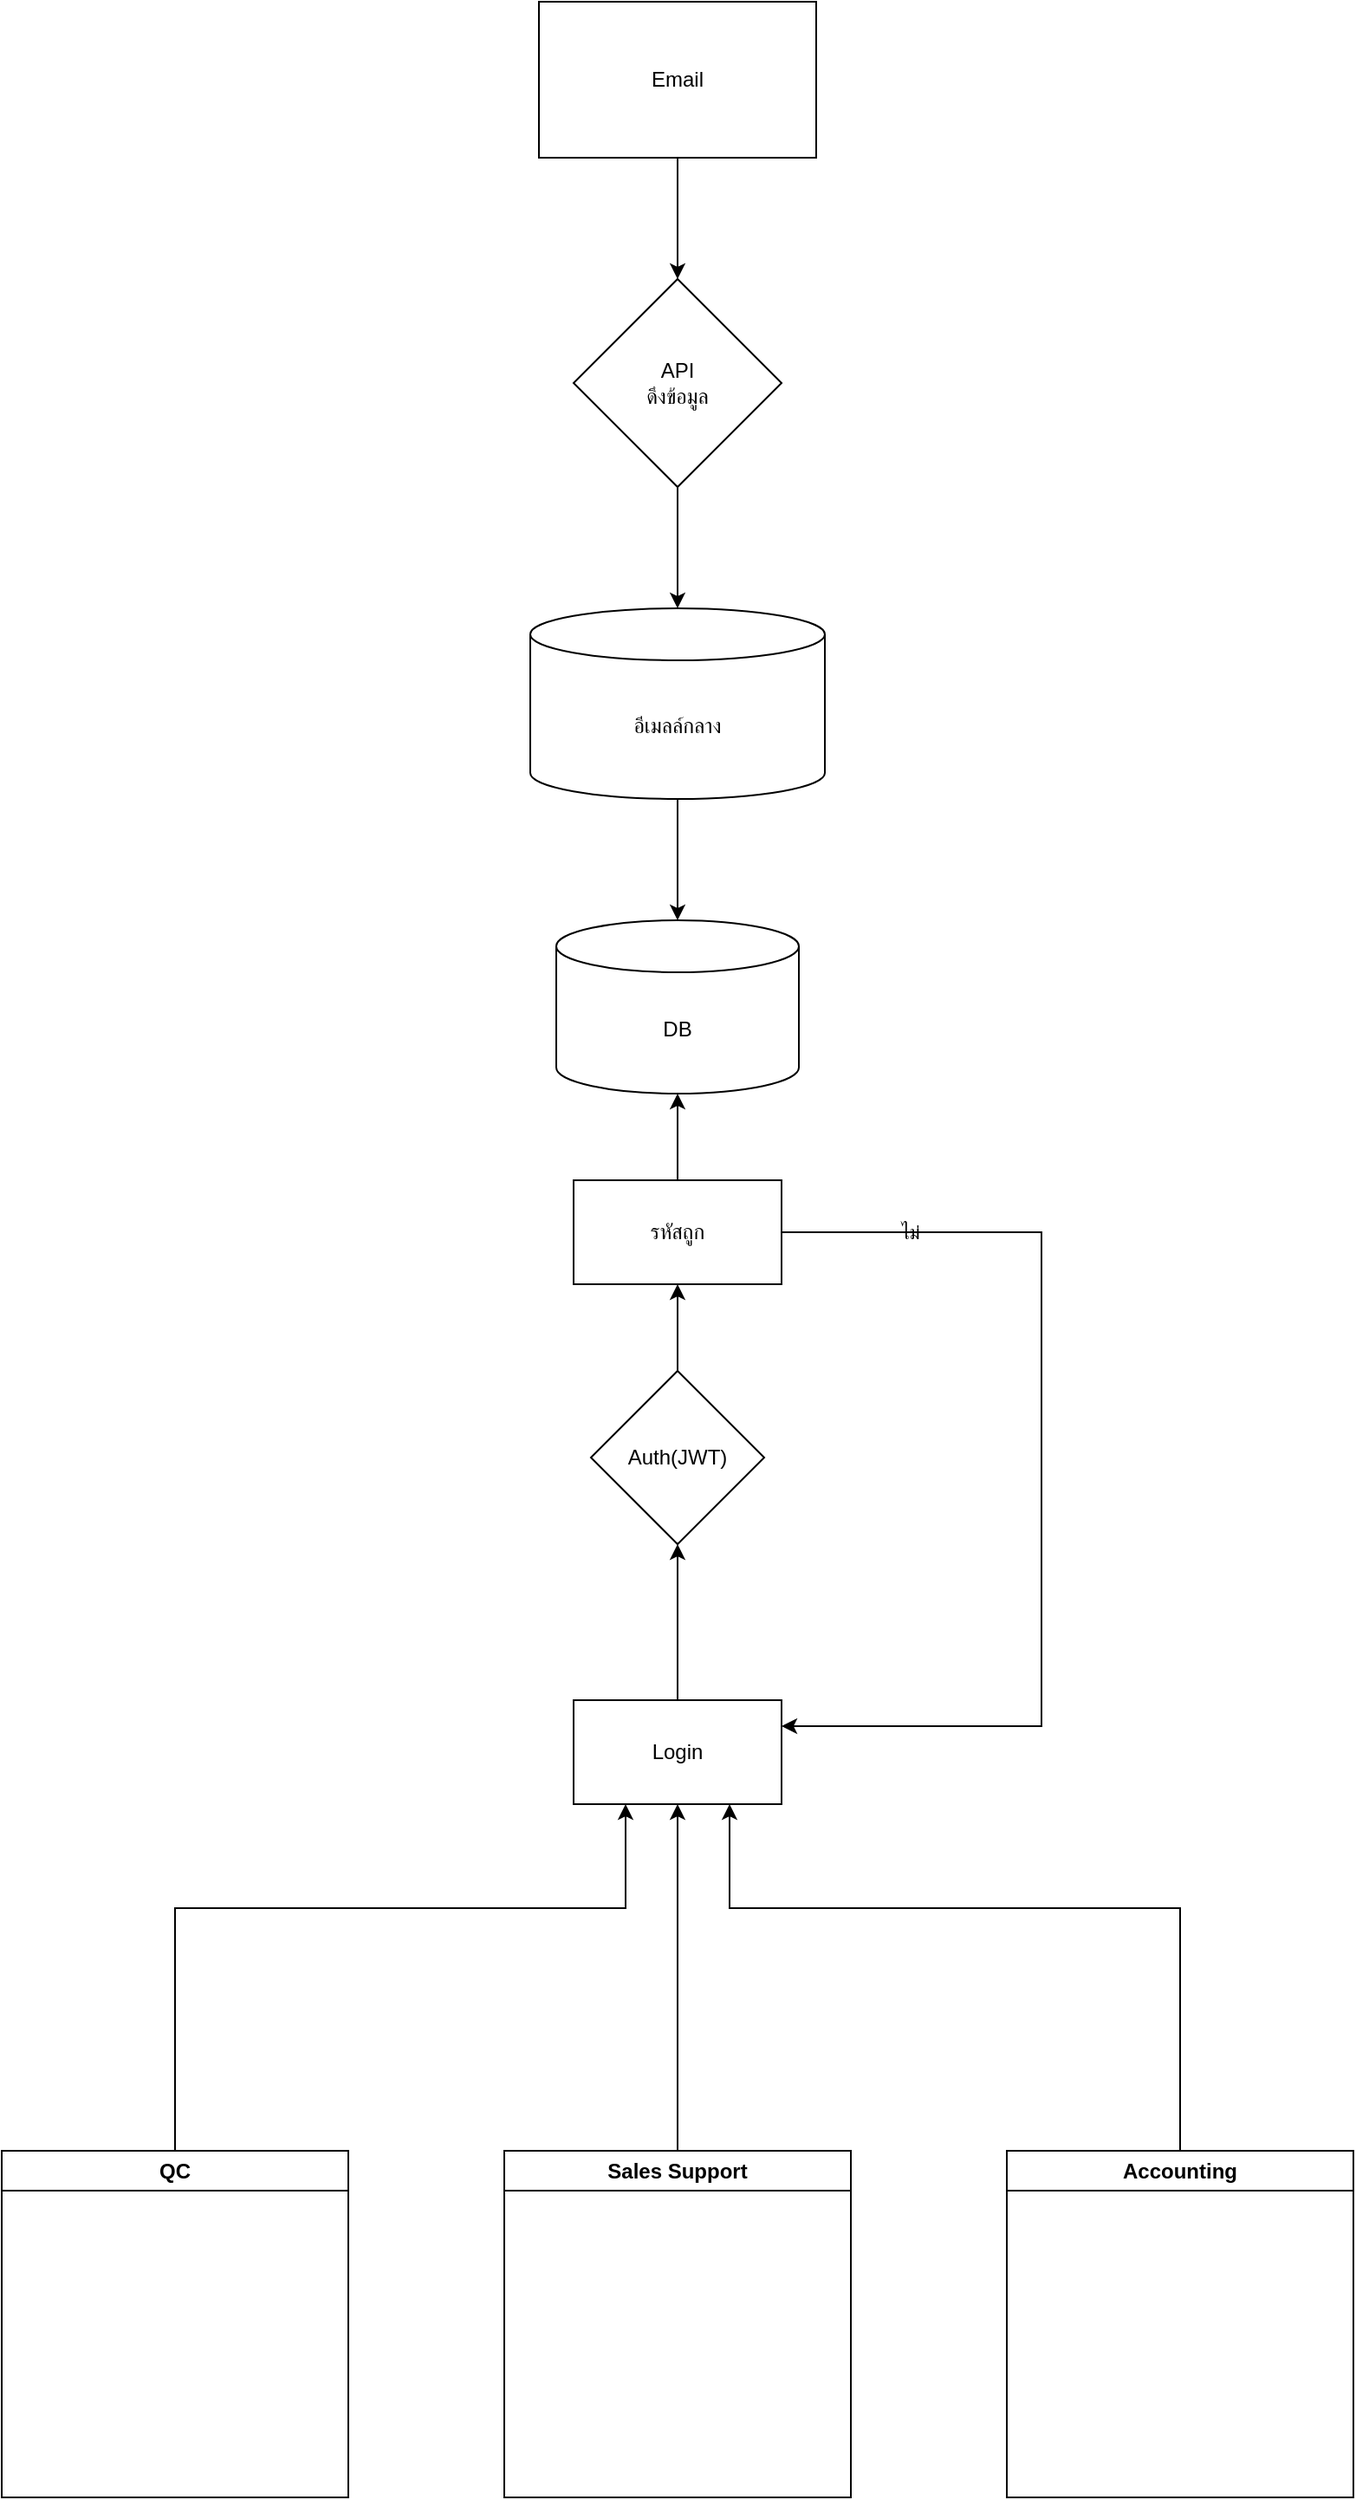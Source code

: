 <mxfile version="26.2.15">
  <diagram name="Page-1" id="cvrVGNBhK4ivAbXi3VPs">
    <mxGraphModel dx="1678" dy="2089" grid="1" gridSize="10" guides="1" tooltips="1" connect="1" arrows="1" fold="1" page="1" pageScale="1" pageWidth="850" pageHeight="1100" background="none" math="0" shadow="0">
      <root>
        <mxCell id="0" />
        <mxCell id="1" parent="0" />
        <mxCell id="igM3qpSpEWUQtdZvp9MZ-2" value="DB" style="shape=cylinder3;whiteSpace=wrap;html=1;boundedLbl=1;backgroundOutline=1;size=15;labelBackgroundColor=none;" vertex="1" parent="1">
          <mxGeometry x="350" y="460" width="140" height="100" as="geometry" />
        </mxCell>
        <mxCell id="igM3qpSpEWUQtdZvp9MZ-34" style="edgeStyle=orthogonalEdgeStyle;rounded=0;orthogonalLoop=1;jettySize=auto;html=1;entryX=0.25;entryY=1;entryDx=0;entryDy=0;labelBackgroundColor=none;fontColor=default;" edge="1" parent="1" source="igM3qpSpEWUQtdZvp9MZ-3" target="igM3qpSpEWUQtdZvp9MZ-33">
          <mxGeometry relative="1" as="geometry">
            <Array as="points">
              <mxPoint x="130" y="1030" />
              <mxPoint x="390" y="1030" />
            </Array>
          </mxGeometry>
        </mxCell>
        <mxCell id="igM3qpSpEWUQtdZvp9MZ-3" value="QC" style="swimlane;whiteSpace=wrap;html=1;labelBackgroundColor=none;" vertex="1" parent="1">
          <mxGeometry x="30" y="1170" width="200" height="200" as="geometry" />
        </mxCell>
        <mxCell id="igM3qpSpEWUQtdZvp9MZ-36" style="edgeStyle=orthogonalEdgeStyle;rounded=0;orthogonalLoop=1;jettySize=auto;html=1;entryX=0.5;entryY=1;entryDx=0;entryDy=0;labelBackgroundColor=none;fontColor=default;" edge="1" parent="1" source="igM3qpSpEWUQtdZvp9MZ-6" target="igM3qpSpEWUQtdZvp9MZ-33">
          <mxGeometry relative="1" as="geometry" />
        </mxCell>
        <mxCell id="igM3qpSpEWUQtdZvp9MZ-6" value="Sales Support" style="swimlane;whiteSpace=wrap;html=1;startSize=23;labelBackgroundColor=none;" vertex="1" parent="1">
          <mxGeometry x="320" y="1170" width="200" height="200" as="geometry" />
        </mxCell>
        <mxCell id="igM3qpSpEWUQtdZvp9MZ-42" style="edgeStyle=orthogonalEdgeStyle;rounded=0;orthogonalLoop=1;jettySize=auto;html=1;entryX=0.75;entryY=1;entryDx=0;entryDy=0;labelBackgroundColor=none;fontColor=default;" edge="1" parent="1" source="igM3qpSpEWUQtdZvp9MZ-7" target="igM3qpSpEWUQtdZvp9MZ-33">
          <mxGeometry relative="1" as="geometry">
            <Array as="points">
              <mxPoint x="710" y="1030" />
              <mxPoint x="450" y="1030" />
            </Array>
          </mxGeometry>
        </mxCell>
        <mxCell id="igM3qpSpEWUQtdZvp9MZ-7" value="Accounting" style="swimlane;whiteSpace=wrap;html=1;labelBackgroundColor=none;" vertex="1" parent="1">
          <mxGeometry x="610" y="1170" width="200" height="200" as="geometry" />
        </mxCell>
        <mxCell id="igM3qpSpEWUQtdZvp9MZ-30" style="edgeStyle=orthogonalEdgeStyle;rounded=0;orthogonalLoop=1;jettySize=auto;html=1;labelBackgroundColor=none;fontColor=default;" edge="1" parent="1" source="igM3qpSpEWUQtdZvp9MZ-8" target="igM3qpSpEWUQtdZvp9MZ-28">
          <mxGeometry relative="1" as="geometry" />
        </mxCell>
        <mxCell id="igM3qpSpEWUQtdZvp9MZ-8" value="Auth(JWT)" style="rhombus;whiteSpace=wrap;html=1;labelBackgroundColor=none;" vertex="1" parent="1">
          <mxGeometry x="370" y="720" width="100" height="100" as="geometry" />
        </mxCell>
        <mxCell id="igM3qpSpEWUQtdZvp9MZ-17" style="edgeStyle=orthogonalEdgeStyle;rounded=0;orthogonalLoop=1;jettySize=auto;html=1;labelBackgroundColor=none;fontColor=default;" edge="1" parent="1" source="igM3qpSpEWUQtdZvp9MZ-15" target="igM3qpSpEWUQtdZvp9MZ-16">
          <mxGeometry relative="1" as="geometry" />
        </mxCell>
        <mxCell id="igM3qpSpEWUQtdZvp9MZ-15" value="Email" style="rounded=0;whiteSpace=wrap;html=1;labelBackgroundColor=none;" vertex="1" parent="1">
          <mxGeometry x="340" y="-70" width="160" height="90" as="geometry" />
        </mxCell>
        <mxCell id="igM3qpSpEWUQtdZvp9MZ-44" style="edgeStyle=orthogonalEdgeStyle;rounded=0;orthogonalLoop=1;jettySize=auto;html=1;labelBackgroundColor=none;fontColor=default;" edge="1" parent="1" source="igM3qpSpEWUQtdZvp9MZ-16" target="igM3qpSpEWUQtdZvp9MZ-43">
          <mxGeometry relative="1" as="geometry" />
        </mxCell>
        <mxCell id="igM3qpSpEWUQtdZvp9MZ-16" value="API&lt;div&gt;ดึงข้อมูล&lt;/div&gt;" style="rhombus;whiteSpace=wrap;html=1;labelBackgroundColor=none;" vertex="1" parent="1">
          <mxGeometry x="360" y="90" width="120" height="120" as="geometry" />
        </mxCell>
        <mxCell id="igM3qpSpEWUQtdZvp9MZ-29" style="edgeStyle=orthogonalEdgeStyle;rounded=0;orthogonalLoop=1;jettySize=auto;html=1;labelBackgroundColor=none;fontColor=default;" edge="1" parent="1" source="igM3qpSpEWUQtdZvp9MZ-28" target="igM3qpSpEWUQtdZvp9MZ-2">
          <mxGeometry relative="1" as="geometry" />
        </mxCell>
        <mxCell id="igM3qpSpEWUQtdZvp9MZ-39" style="edgeStyle=orthogonalEdgeStyle;rounded=0;orthogonalLoop=1;jettySize=auto;html=1;entryX=1;entryY=0.25;entryDx=0;entryDy=0;labelBackgroundColor=none;fontColor=default;" edge="1" parent="1" source="igM3qpSpEWUQtdZvp9MZ-28" target="igM3qpSpEWUQtdZvp9MZ-33">
          <mxGeometry relative="1" as="geometry">
            <Array as="points">
              <mxPoint x="630" y="640" />
              <mxPoint x="630" y="925" />
            </Array>
          </mxGeometry>
        </mxCell>
        <mxCell id="igM3qpSpEWUQtdZvp9MZ-40" value="ไม่" style="edgeLabel;html=1;align=center;verticalAlign=middle;resizable=0;points=[];labelBackgroundColor=none;" vertex="1" connectable="0" parent="igM3qpSpEWUQtdZvp9MZ-39">
          <mxGeometry x="-0.747" relative="1" as="geometry">
            <mxPoint as="offset" />
          </mxGeometry>
        </mxCell>
        <mxCell id="igM3qpSpEWUQtdZvp9MZ-28" value="รหัสถูก" style="rounded=0;whiteSpace=wrap;html=1;labelBackgroundColor=none;" vertex="1" parent="1">
          <mxGeometry x="360" y="610" width="120" height="60" as="geometry" />
        </mxCell>
        <mxCell id="igM3qpSpEWUQtdZvp9MZ-37" style="edgeStyle=orthogonalEdgeStyle;rounded=0;orthogonalLoop=1;jettySize=auto;html=1;labelBackgroundColor=none;fontColor=default;" edge="1" parent="1" source="igM3qpSpEWUQtdZvp9MZ-33" target="igM3qpSpEWUQtdZvp9MZ-8">
          <mxGeometry relative="1" as="geometry" />
        </mxCell>
        <mxCell id="igM3qpSpEWUQtdZvp9MZ-33" value="Login" style="rounded=0;whiteSpace=wrap;html=1;labelBackgroundColor=none;" vertex="1" parent="1">
          <mxGeometry x="360" y="910" width="120" height="60" as="geometry" />
        </mxCell>
        <mxCell id="igM3qpSpEWUQtdZvp9MZ-45" style="edgeStyle=orthogonalEdgeStyle;rounded=0;orthogonalLoop=1;jettySize=auto;html=1;labelBackgroundColor=none;fontColor=default;" edge="1" parent="1" source="igM3qpSpEWUQtdZvp9MZ-43" target="igM3qpSpEWUQtdZvp9MZ-2">
          <mxGeometry relative="1" as="geometry" />
        </mxCell>
        <mxCell id="igM3qpSpEWUQtdZvp9MZ-43" value="อีเมลล์กลาง" style="shape=cylinder3;whiteSpace=wrap;html=1;boundedLbl=1;backgroundOutline=1;size=15;labelBackgroundColor=none;" vertex="1" parent="1">
          <mxGeometry x="335" y="280" width="170" height="110" as="geometry" />
        </mxCell>
      </root>
    </mxGraphModel>
  </diagram>
</mxfile>
